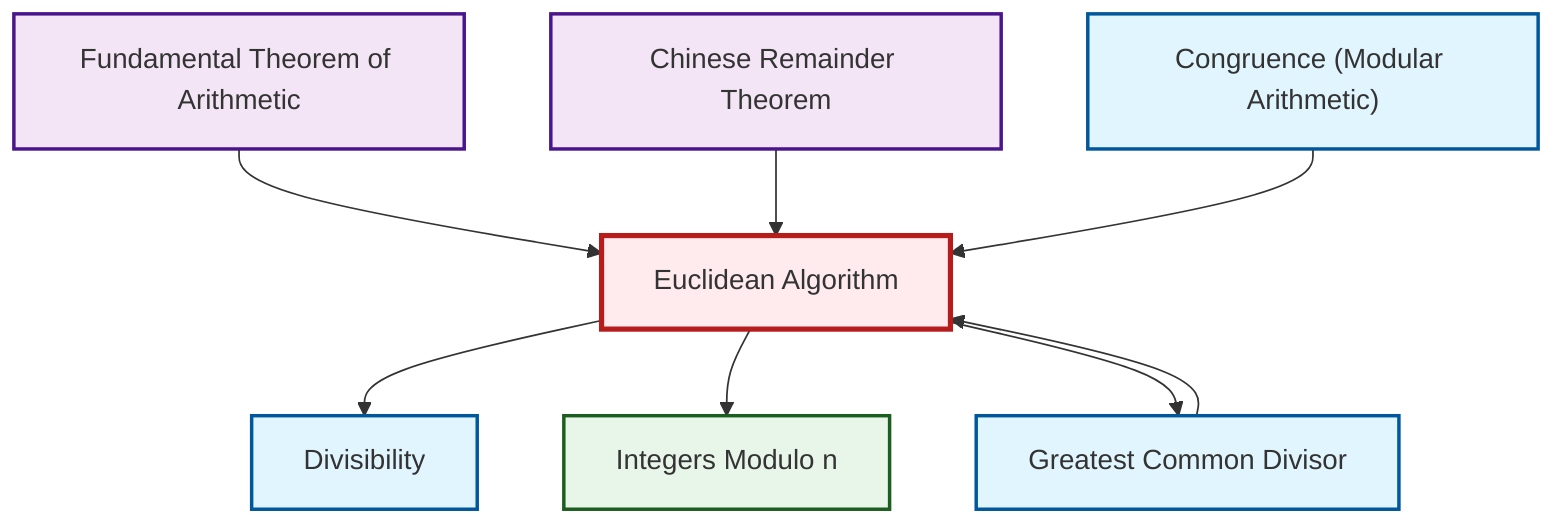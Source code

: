 graph TD
    classDef definition fill:#e1f5fe,stroke:#01579b,stroke-width:2px
    classDef theorem fill:#f3e5f5,stroke:#4a148c,stroke-width:2px
    classDef axiom fill:#fff3e0,stroke:#e65100,stroke-width:2px
    classDef example fill:#e8f5e9,stroke:#1b5e20,stroke-width:2px
    classDef current fill:#ffebee,stroke:#b71c1c,stroke-width:3px
    ex-quotient-integers-mod-n["Integers Modulo n"]:::example
    def-congruence["Congruence (Modular Arithmetic)"]:::definition
    thm-chinese-remainder["Chinese Remainder Theorem"]:::theorem
    def-gcd["Greatest Common Divisor"]:::definition
    def-divisibility["Divisibility"]:::definition
    thm-fundamental-arithmetic["Fundamental Theorem of Arithmetic"]:::theorem
    thm-euclidean-algorithm["Euclidean Algorithm"]:::theorem
    thm-euclidean-algorithm --> def-divisibility
    def-gcd --> thm-euclidean-algorithm
    thm-fundamental-arithmetic --> thm-euclidean-algorithm
    thm-chinese-remainder --> thm-euclidean-algorithm
    thm-euclidean-algorithm --> ex-quotient-integers-mod-n
    thm-euclidean-algorithm --> def-gcd
    def-congruence --> thm-euclidean-algorithm
    class thm-euclidean-algorithm current